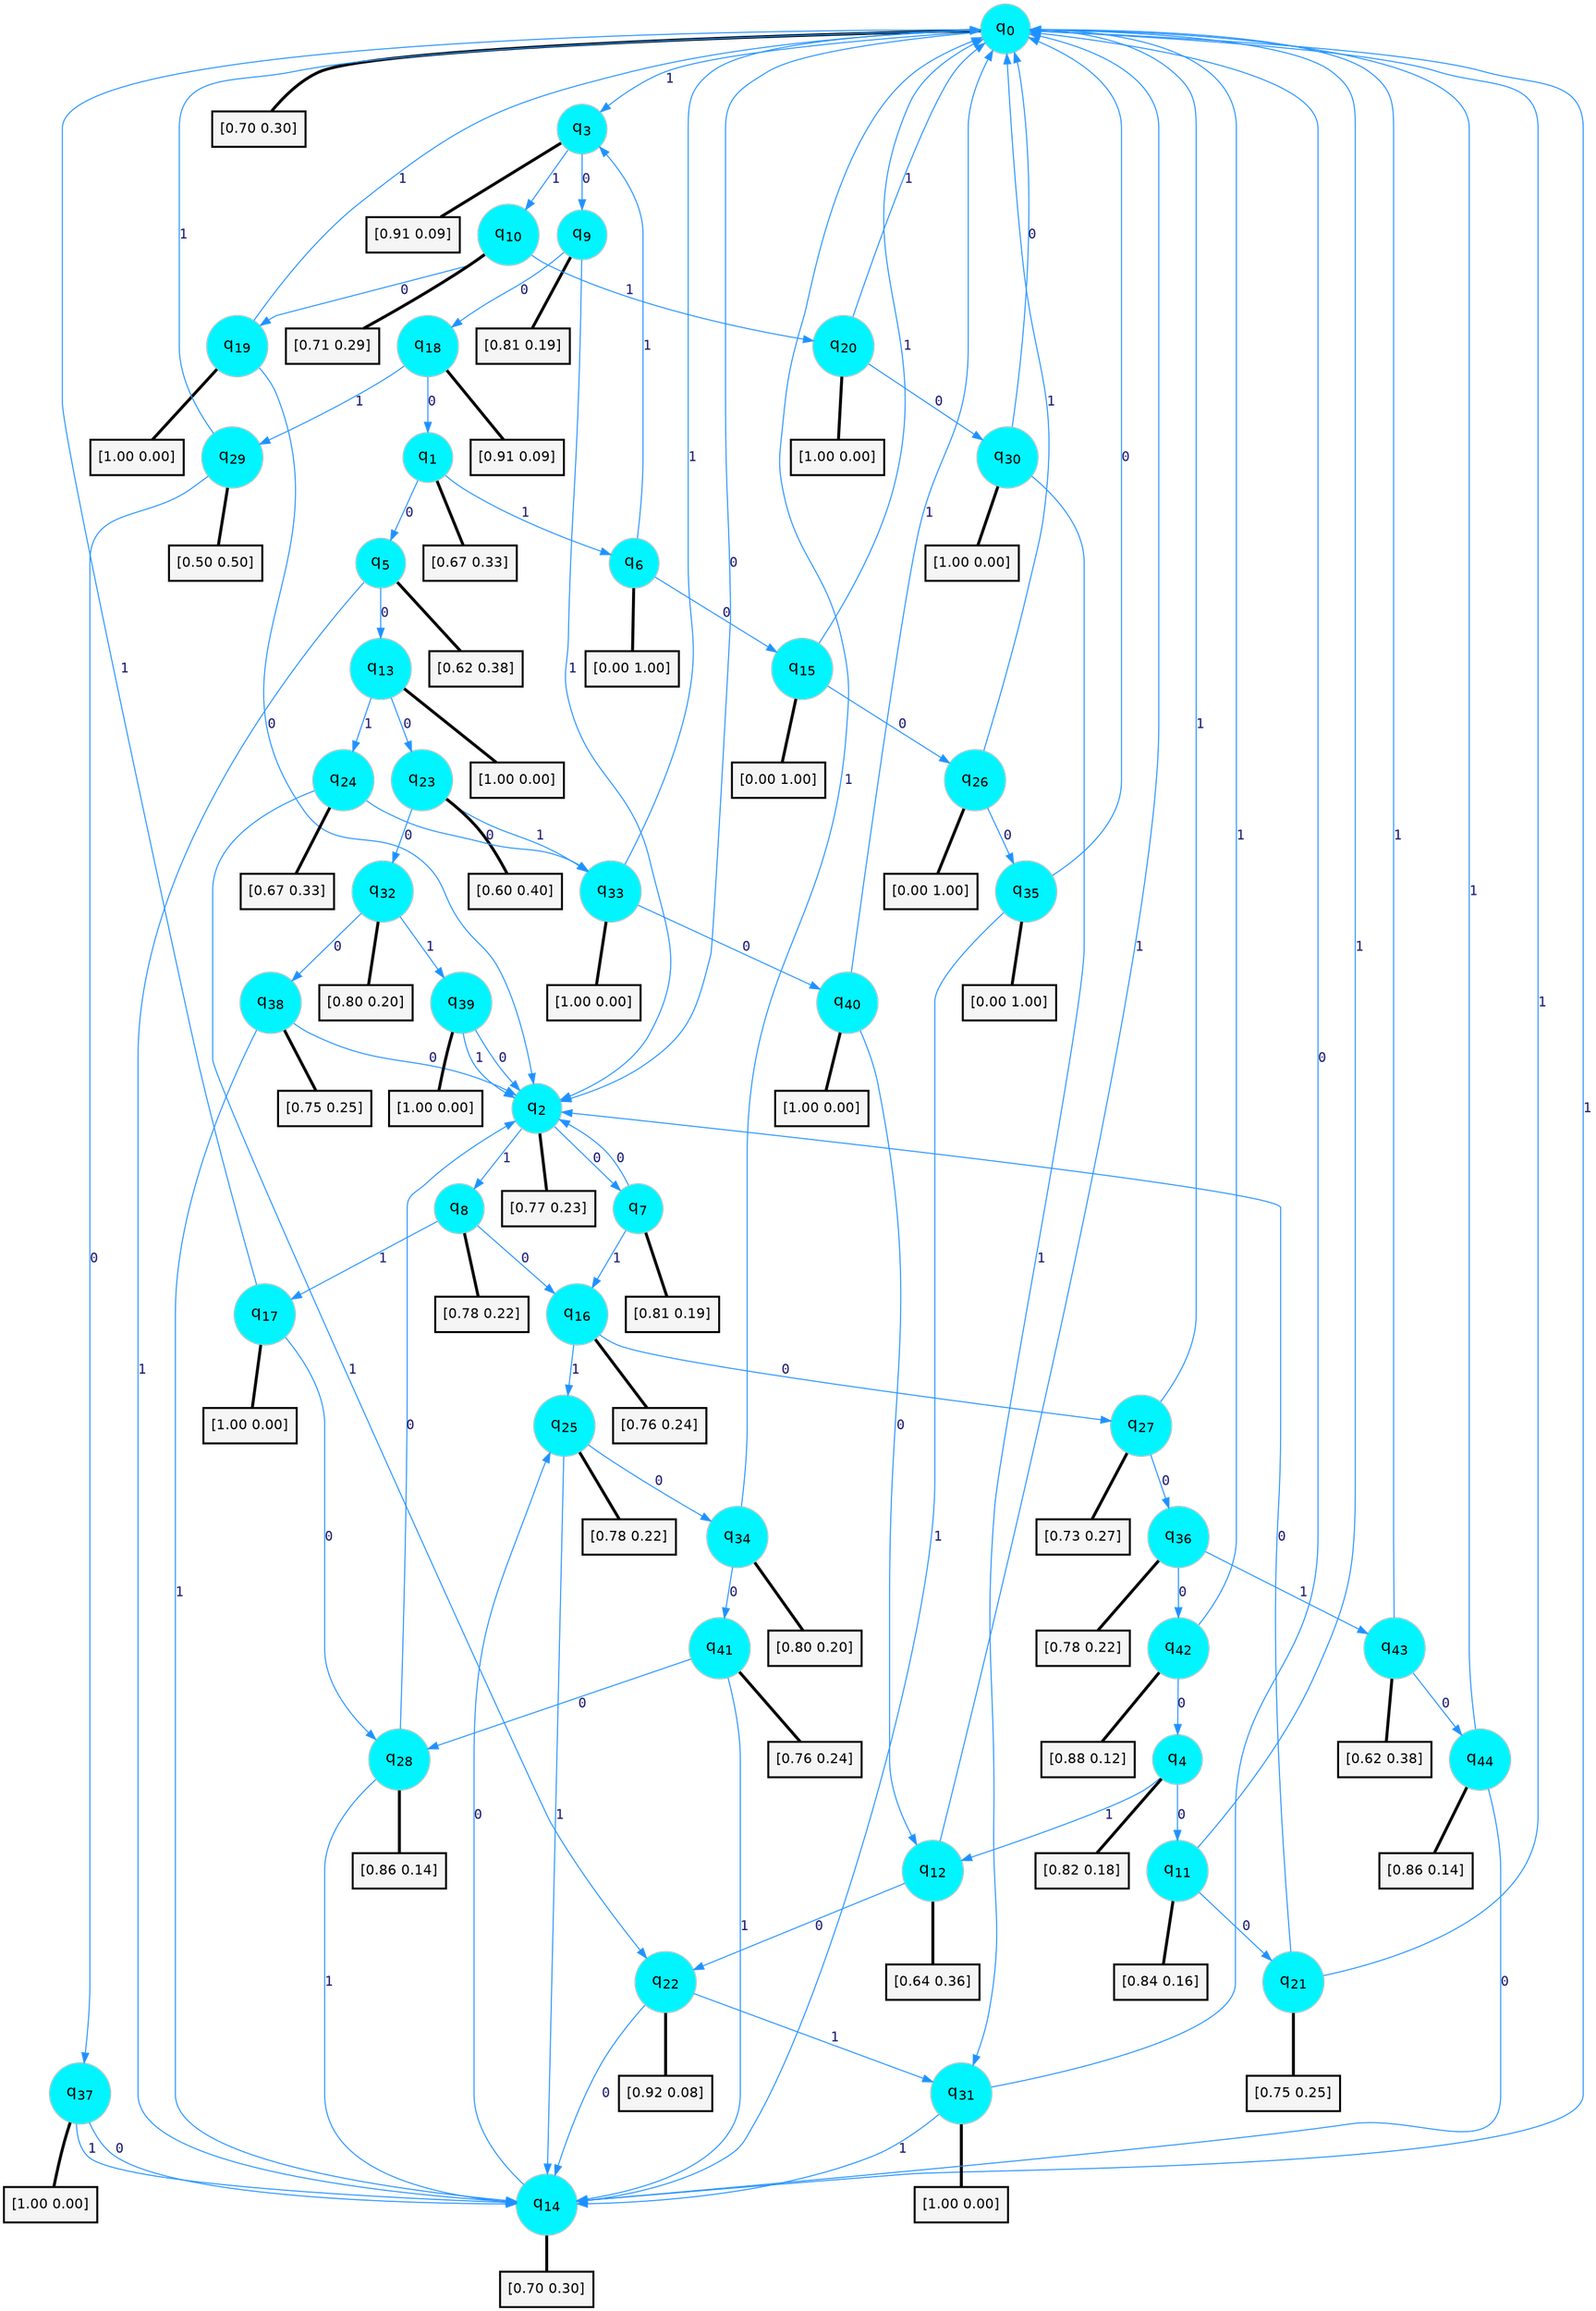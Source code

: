 digraph G {
graph [
bgcolor=transparent, dpi=300, rankdir=TD, size="40,25"];
node [
color=gray, fillcolor=turquoise1, fontcolor=black, fontname=Helvetica, fontsize=16, fontweight=bold, shape=circle, style=filled];
edge [
arrowsize=1, color=dodgerblue1, fontcolor=midnightblue, fontname=courier, fontweight=bold, penwidth=1, style=solid, weight=20];
0[label=<q<SUB>0</SUB>>];
1[label=<q<SUB>1</SUB>>];
2[label=<q<SUB>2</SUB>>];
3[label=<q<SUB>3</SUB>>];
4[label=<q<SUB>4</SUB>>];
5[label=<q<SUB>5</SUB>>];
6[label=<q<SUB>6</SUB>>];
7[label=<q<SUB>7</SUB>>];
8[label=<q<SUB>8</SUB>>];
9[label=<q<SUB>9</SUB>>];
10[label=<q<SUB>10</SUB>>];
11[label=<q<SUB>11</SUB>>];
12[label=<q<SUB>12</SUB>>];
13[label=<q<SUB>13</SUB>>];
14[label=<q<SUB>14</SUB>>];
15[label=<q<SUB>15</SUB>>];
16[label=<q<SUB>16</SUB>>];
17[label=<q<SUB>17</SUB>>];
18[label=<q<SUB>18</SUB>>];
19[label=<q<SUB>19</SUB>>];
20[label=<q<SUB>20</SUB>>];
21[label=<q<SUB>21</SUB>>];
22[label=<q<SUB>22</SUB>>];
23[label=<q<SUB>23</SUB>>];
24[label=<q<SUB>24</SUB>>];
25[label=<q<SUB>25</SUB>>];
26[label=<q<SUB>26</SUB>>];
27[label=<q<SUB>27</SUB>>];
28[label=<q<SUB>28</SUB>>];
29[label=<q<SUB>29</SUB>>];
30[label=<q<SUB>30</SUB>>];
31[label=<q<SUB>31</SUB>>];
32[label=<q<SUB>32</SUB>>];
33[label=<q<SUB>33</SUB>>];
34[label=<q<SUB>34</SUB>>];
35[label=<q<SUB>35</SUB>>];
36[label=<q<SUB>36</SUB>>];
37[label=<q<SUB>37</SUB>>];
38[label=<q<SUB>38</SUB>>];
39[label=<q<SUB>39</SUB>>];
40[label=<q<SUB>40</SUB>>];
41[label=<q<SUB>41</SUB>>];
42[label=<q<SUB>42</SUB>>];
43[label=<q<SUB>43</SUB>>];
44[label=<q<SUB>44</SUB>>];
45[label="[0.70 0.30]", shape=box,fontcolor=black, fontname=Helvetica, fontsize=14, penwidth=2, fillcolor=whitesmoke,color=black];
46[label="[0.67 0.33]", shape=box,fontcolor=black, fontname=Helvetica, fontsize=14, penwidth=2, fillcolor=whitesmoke,color=black];
47[label="[0.77 0.23]", shape=box,fontcolor=black, fontname=Helvetica, fontsize=14, penwidth=2, fillcolor=whitesmoke,color=black];
48[label="[0.91 0.09]", shape=box,fontcolor=black, fontname=Helvetica, fontsize=14, penwidth=2, fillcolor=whitesmoke,color=black];
49[label="[0.82 0.18]", shape=box,fontcolor=black, fontname=Helvetica, fontsize=14, penwidth=2, fillcolor=whitesmoke,color=black];
50[label="[0.62 0.38]", shape=box,fontcolor=black, fontname=Helvetica, fontsize=14, penwidth=2, fillcolor=whitesmoke,color=black];
51[label="[0.00 1.00]", shape=box,fontcolor=black, fontname=Helvetica, fontsize=14, penwidth=2, fillcolor=whitesmoke,color=black];
52[label="[0.81 0.19]", shape=box,fontcolor=black, fontname=Helvetica, fontsize=14, penwidth=2, fillcolor=whitesmoke,color=black];
53[label="[0.78 0.22]", shape=box,fontcolor=black, fontname=Helvetica, fontsize=14, penwidth=2, fillcolor=whitesmoke,color=black];
54[label="[0.81 0.19]", shape=box,fontcolor=black, fontname=Helvetica, fontsize=14, penwidth=2, fillcolor=whitesmoke,color=black];
55[label="[0.71 0.29]", shape=box,fontcolor=black, fontname=Helvetica, fontsize=14, penwidth=2, fillcolor=whitesmoke,color=black];
56[label="[0.84 0.16]", shape=box,fontcolor=black, fontname=Helvetica, fontsize=14, penwidth=2, fillcolor=whitesmoke,color=black];
57[label="[0.64 0.36]", shape=box,fontcolor=black, fontname=Helvetica, fontsize=14, penwidth=2, fillcolor=whitesmoke,color=black];
58[label="[1.00 0.00]", shape=box,fontcolor=black, fontname=Helvetica, fontsize=14, penwidth=2, fillcolor=whitesmoke,color=black];
59[label="[0.70 0.30]", shape=box,fontcolor=black, fontname=Helvetica, fontsize=14, penwidth=2, fillcolor=whitesmoke,color=black];
60[label="[0.00 1.00]", shape=box,fontcolor=black, fontname=Helvetica, fontsize=14, penwidth=2, fillcolor=whitesmoke,color=black];
61[label="[0.76 0.24]", shape=box,fontcolor=black, fontname=Helvetica, fontsize=14, penwidth=2, fillcolor=whitesmoke,color=black];
62[label="[1.00 0.00]", shape=box,fontcolor=black, fontname=Helvetica, fontsize=14, penwidth=2, fillcolor=whitesmoke,color=black];
63[label="[0.91 0.09]", shape=box,fontcolor=black, fontname=Helvetica, fontsize=14, penwidth=2, fillcolor=whitesmoke,color=black];
64[label="[1.00 0.00]", shape=box,fontcolor=black, fontname=Helvetica, fontsize=14, penwidth=2, fillcolor=whitesmoke,color=black];
65[label="[1.00 0.00]", shape=box,fontcolor=black, fontname=Helvetica, fontsize=14, penwidth=2, fillcolor=whitesmoke,color=black];
66[label="[0.75 0.25]", shape=box,fontcolor=black, fontname=Helvetica, fontsize=14, penwidth=2, fillcolor=whitesmoke,color=black];
67[label="[0.92 0.08]", shape=box,fontcolor=black, fontname=Helvetica, fontsize=14, penwidth=2, fillcolor=whitesmoke,color=black];
68[label="[0.60 0.40]", shape=box,fontcolor=black, fontname=Helvetica, fontsize=14, penwidth=2, fillcolor=whitesmoke,color=black];
69[label="[0.67 0.33]", shape=box,fontcolor=black, fontname=Helvetica, fontsize=14, penwidth=2, fillcolor=whitesmoke,color=black];
70[label="[0.78 0.22]", shape=box,fontcolor=black, fontname=Helvetica, fontsize=14, penwidth=2, fillcolor=whitesmoke,color=black];
71[label="[0.00 1.00]", shape=box,fontcolor=black, fontname=Helvetica, fontsize=14, penwidth=2, fillcolor=whitesmoke,color=black];
72[label="[0.73 0.27]", shape=box,fontcolor=black, fontname=Helvetica, fontsize=14, penwidth=2, fillcolor=whitesmoke,color=black];
73[label="[0.86 0.14]", shape=box,fontcolor=black, fontname=Helvetica, fontsize=14, penwidth=2, fillcolor=whitesmoke,color=black];
74[label="[0.50 0.50]", shape=box,fontcolor=black, fontname=Helvetica, fontsize=14, penwidth=2, fillcolor=whitesmoke,color=black];
75[label="[1.00 0.00]", shape=box,fontcolor=black, fontname=Helvetica, fontsize=14, penwidth=2, fillcolor=whitesmoke,color=black];
76[label="[1.00 0.00]", shape=box,fontcolor=black, fontname=Helvetica, fontsize=14, penwidth=2, fillcolor=whitesmoke,color=black];
77[label="[0.80 0.20]", shape=box,fontcolor=black, fontname=Helvetica, fontsize=14, penwidth=2, fillcolor=whitesmoke,color=black];
78[label="[1.00 0.00]", shape=box,fontcolor=black, fontname=Helvetica, fontsize=14, penwidth=2, fillcolor=whitesmoke,color=black];
79[label="[0.80 0.20]", shape=box,fontcolor=black, fontname=Helvetica, fontsize=14, penwidth=2, fillcolor=whitesmoke,color=black];
80[label="[0.00 1.00]", shape=box,fontcolor=black, fontname=Helvetica, fontsize=14, penwidth=2, fillcolor=whitesmoke,color=black];
81[label="[0.78 0.22]", shape=box,fontcolor=black, fontname=Helvetica, fontsize=14, penwidth=2, fillcolor=whitesmoke,color=black];
82[label="[1.00 0.00]", shape=box,fontcolor=black, fontname=Helvetica, fontsize=14, penwidth=2, fillcolor=whitesmoke,color=black];
83[label="[0.75 0.25]", shape=box,fontcolor=black, fontname=Helvetica, fontsize=14, penwidth=2, fillcolor=whitesmoke,color=black];
84[label="[1.00 0.00]", shape=box,fontcolor=black, fontname=Helvetica, fontsize=14, penwidth=2, fillcolor=whitesmoke,color=black];
85[label="[1.00 0.00]", shape=box,fontcolor=black, fontname=Helvetica, fontsize=14, penwidth=2, fillcolor=whitesmoke,color=black];
86[label="[0.76 0.24]", shape=box,fontcolor=black, fontname=Helvetica, fontsize=14, penwidth=2, fillcolor=whitesmoke,color=black];
87[label="[0.88 0.12]", shape=box,fontcolor=black, fontname=Helvetica, fontsize=14, penwidth=2, fillcolor=whitesmoke,color=black];
88[label="[0.62 0.38]", shape=box,fontcolor=black, fontname=Helvetica, fontsize=14, penwidth=2, fillcolor=whitesmoke,color=black];
89[label="[0.86 0.14]", shape=box,fontcolor=black, fontname=Helvetica, fontsize=14, penwidth=2, fillcolor=whitesmoke,color=black];
0->2 [label=0];
0->3 [label=1];
0->45 [arrowhead=none, penwidth=3,color=black];
1->5 [label=0];
1->6 [label=1];
1->46 [arrowhead=none, penwidth=3,color=black];
2->7 [label=0];
2->8 [label=1];
2->47 [arrowhead=none, penwidth=3,color=black];
3->9 [label=0];
3->10 [label=1];
3->48 [arrowhead=none, penwidth=3,color=black];
4->11 [label=0];
4->12 [label=1];
4->49 [arrowhead=none, penwidth=3,color=black];
5->13 [label=0];
5->14 [label=1];
5->50 [arrowhead=none, penwidth=3,color=black];
6->15 [label=0];
6->3 [label=1];
6->51 [arrowhead=none, penwidth=3,color=black];
7->2 [label=0];
7->16 [label=1];
7->52 [arrowhead=none, penwidth=3,color=black];
8->16 [label=0];
8->17 [label=1];
8->53 [arrowhead=none, penwidth=3,color=black];
9->18 [label=0];
9->2 [label=1];
9->54 [arrowhead=none, penwidth=3,color=black];
10->19 [label=0];
10->20 [label=1];
10->55 [arrowhead=none, penwidth=3,color=black];
11->21 [label=0];
11->0 [label=1];
11->56 [arrowhead=none, penwidth=3,color=black];
12->22 [label=0];
12->0 [label=1];
12->57 [arrowhead=none, penwidth=3,color=black];
13->23 [label=0];
13->24 [label=1];
13->58 [arrowhead=none, penwidth=3,color=black];
14->25 [label=0];
14->0 [label=1];
14->59 [arrowhead=none, penwidth=3,color=black];
15->26 [label=0];
15->0 [label=1];
15->60 [arrowhead=none, penwidth=3,color=black];
16->27 [label=0];
16->25 [label=1];
16->61 [arrowhead=none, penwidth=3,color=black];
17->28 [label=0];
17->0 [label=1];
17->62 [arrowhead=none, penwidth=3,color=black];
18->1 [label=0];
18->29 [label=1];
18->63 [arrowhead=none, penwidth=3,color=black];
19->2 [label=0];
19->0 [label=1];
19->64 [arrowhead=none, penwidth=3,color=black];
20->30 [label=0];
20->0 [label=1];
20->65 [arrowhead=none, penwidth=3,color=black];
21->2 [label=0];
21->0 [label=1];
21->66 [arrowhead=none, penwidth=3,color=black];
22->14 [label=0];
22->31 [label=1];
22->67 [arrowhead=none, penwidth=3,color=black];
23->32 [label=0];
23->33 [label=1];
23->68 [arrowhead=none, penwidth=3,color=black];
24->33 [label=0];
24->22 [label=1];
24->69 [arrowhead=none, penwidth=3,color=black];
25->34 [label=0];
25->14 [label=1];
25->70 [arrowhead=none, penwidth=3,color=black];
26->35 [label=0];
26->0 [label=1];
26->71 [arrowhead=none, penwidth=3,color=black];
27->36 [label=0];
27->0 [label=1];
27->72 [arrowhead=none, penwidth=3,color=black];
28->2 [label=0];
28->14 [label=1];
28->73 [arrowhead=none, penwidth=3,color=black];
29->37 [label=0];
29->0 [label=1];
29->74 [arrowhead=none, penwidth=3,color=black];
30->0 [label=0];
30->31 [label=1];
30->75 [arrowhead=none, penwidth=3,color=black];
31->0 [label=0];
31->14 [label=1];
31->76 [arrowhead=none, penwidth=3,color=black];
32->38 [label=0];
32->39 [label=1];
32->77 [arrowhead=none, penwidth=3,color=black];
33->40 [label=0];
33->0 [label=1];
33->78 [arrowhead=none, penwidth=3,color=black];
34->41 [label=0];
34->0 [label=1];
34->79 [arrowhead=none, penwidth=3,color=black];
35->0 [label=0];
35->14 [label=1];
35->80 [arrowhead=none, penwidth=3,color=black];
36->42 [label=0];
36->43 [label=1];
36->81 [arrowhead=none, penwidth=3,color=black];
37->14 [label=0];
37->14 [label=1];
37->82 [arrowhead=none, penwidth=3,color=black];
38->2 [label=0];
38->14 [label=1];
38->83 [arrowhead=none, penwidth=3,color=black];
39->2 [label=0];
39->2 [label=1];
39->84 [arrowhead=none, penwidth=3,color=black];
40->12 [label=0];
40->0 [label=1];
40->85 [arrowhead=none, penwidth=3,color=black];
41->28 [label=0];
41->14 [label=1];
41->86 [arrowhead=none, penwidth=3,color=black];
42->4 [label=0];
42->0 [label=1];
42->87 [arrowhead=none, penwidth=3,color=black];
43->44 [label=0];
43->0 [label=1];
43->88 [arrowhead=none, penwidth=3,color=black];
44->14 [label=0];
44->0 [label=1];
44->89 [arrowhead=none, penwidth=3,color=black];
}
